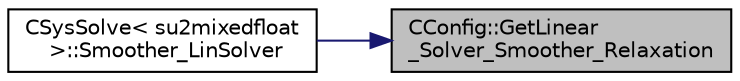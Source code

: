 digraph "CConfig::GetLinear_Solver_Smoother_Relaxation"
{
 // LATEX_PDF_SIZE
  edge [fontname="Helvetica",fontsize="10",labelfontname="Helvetica",labelfontsize="10"];
  node [fontname="Helvetica",fontsize="10",shape=record];
  rankdir="RL";
  Node1 [label="CConfig::GetLinear\l_Solver_Smoother_Relaxation",height=0.2,width=0.4,color="black", fillcolor="grey75", style="filled", fontcolor="black",tooltip="Get the relaxation factor for iterative linear smoothers."];
  Node1 -> Node2 [dir="back",color="midnightblue",fontsize="10",style="solid",fontname="Helvetica"];
  Node2 [label="CSysSolve\< su2mixedfloat\l \>::Smoother_LinSolver",height=0.2,width=0.4,color="black", fillcolor="white", style="filled",URL="$classCSysSolve.html#a2156b8d64819367142bef9bb9f2348fb",tooltip="Generic smoother (modified Richardson iteration with preconditioner)"];
}
